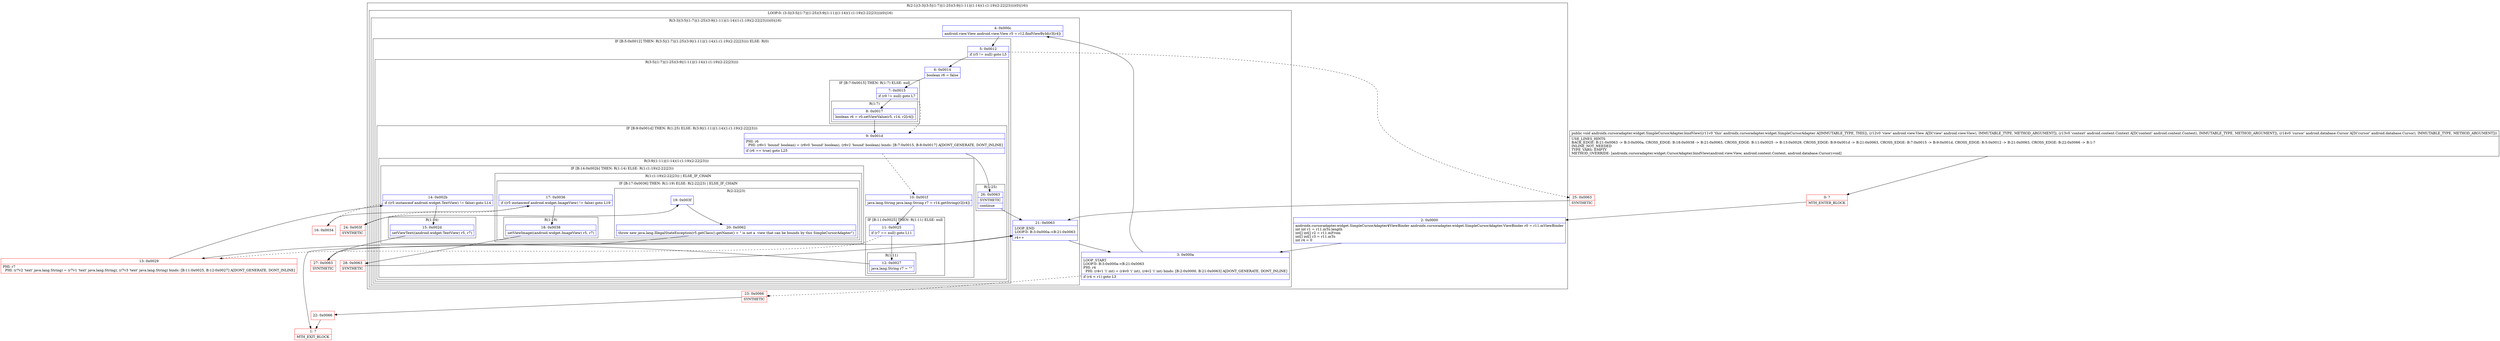 digraph "CFG forandroidx.cursoradapter.widget.SimpleCursorAdapter.bindView(Landroid\/view\/View;Landroid\/content\/Context;Landroid\/database\/Cursor;)V" {
subgraph cluster_Region_764410504 {
label = "R(2:1|(3:3|(3:5|(1:7)|(1:25)(3:9|(1:11)|(1:14)(1:(1:19)(2:22|23))))(0)|16))";
node [shape=record,color=blue];
Node_2 [shape=record,label="{2\:\ 0x0000|androidx.cursoradapter.widget.SimpleCursorAdapter$ViewBinder androidx.cursoradapter.widget.SimpleCursorAdapter.ViewBinder r0 = r11.mViewBinder\lint int r1 = r11.mTo.length\lint[] int[] r2 = r11.mFrom\lint[] int[] r3 = r11.mTo\lint r4 = 0\l}"];
subgraph cluster_LoopRegion_1035104674 {
label = "LOOP:0: (3:3|(3:5|(1:7)|(1:25)(3:9|(1:11)|(1:14)(1:(1:19)(2:22|23))))(0)|16)";
node [shape=record,color=blue];
Node_3 [shape=record,label="{3\:\ 0x000a|LOOP_START\lLOOP:0: B:3:0x000a\-\>B:21:0x0063\lPHI: r4 \l  PHI: (r4v1 'i' int) = (r4v0 'i' int), (r4v2 'i' int) binds: [B:2:0x0000, B:21:0x0063] A[DONT_GENERATE, DONT_INLINE]\l|if (r4 \< r1) goto L3\l}"];
subgraph cluster_Region_144055038 {
label = "R(3:3|(3:5|(1:7)|(1:25)(3:9|(1:11)|(1:14)(1:(1:19)(2:22|23))))(0)|16)";
node [shape=record,color=blue];
Node_4 [shape=record,label="{4\:\ 0x000c|android.view.View android.view.View r5 = r12.findViewById(r3[r4])\l}"];
subgraph cluster_IfRegion_1654958133 {
label = "IF [B:5:0x0012] THEN: R(3:5|(1:7)|(1:25)(3:9|(1:11)|(1:14)(1:(1:19)(2:22|23)))) ELSE: R(0)";
node [shape=record,color=blue];
Node_5 [shape=record,label="{5\:\ 0x0012|if (r5 != null) goto L5\l}"];
subgraph cluster_Region_1043355256 {
label = "R(3:5|(1:7)|(1:25)(3:9|(1:11)|(1:14)(1:(1:19)(2:22|23))))";
node [shape=record,color=blue];
Node_6 [shape=record,label="{6\:\ 0x0014|boolean r6 = false\l}"];
subgraph cluster_IfRegion_744059493 {
label = "IF [B:7:0x0015] THEN: R(1:7) ELSE: null";
node [shape=record,color=blue];
Node_7 [shape=record,label="{7\:\ 0x0015|if (r0 != null) goto L7\l}"];
subgraph cluster_Region_1158020018 {
label = "R(1:7)";
node [shape=record,color=blue];
Node_8 [shape=record,label="{8\:\ 0x0017|boolean r6 = r0.setViewValue(r5, r14, r2[r4])\l}"];
}
}
subgraph cluster_IfRegion_385340549 {
label = "IF [B:9:0x001d] THEN: R(1:25) ELSE: R(3:9|(1:11)|(1:14)(1:(1:19)(2:22|23)))";
node [shape=record,color=blue];
Node_9 [shape=record,label="{9\:\ 0x001d|PHI: r6 \l  PHI: (r6v1 'bound' boolean) = (r6v0 'bound' boolean), (r6v2 'bound' boolean) binds: [B:7:0x0015, B:8:0x0017] A[DONT_GENERATE, DONT_INLINE]\l|if (r6 == true) goto L25\l}"];
subgraph cluster_Region_1127745965 {
label = "R(1:25)";
node [shape=record,color=blue];
Node_26 [shape=record,label="{26\:\ 0x0063|SYNTHETIC\l|continue\l}"];
}
subgraph cluster_Region_1866172198 {
label = "R(3:9|(1:11)|(1:14)(1:(1:19)(2:22|23)))";
node [shape=record,color=blue];
Node_10 [shape=record,label="{10\:\ 0x001f|java.lang.String java.lang.String r7 = r14.getString(r2[r4])\l}"];
subgraph cluster_IfRegion_1843239135 {
label = "IF [B:11:0x0025] THEN: R(1:11) ELSE: null";
node [shape=record,color=blue];
Node_11 [shape=record,label="{11\:\ 0x0025|if (r7 == null) goto L11\l}"];
subgraph cluster_Region_1848390151 {
label = "R(1:11)";
node [shape=record,color=blue];
Node_12 [shape=record,label="{12\:\ 0x0027|java.lang.String r7 = \"\"\l}"];
}
}
subgraph cluster_IfRegion_1286990498 {
label = "IF [B:14:0x002b] THEN: R(1:14) ELSE: R(1:(1:19)(2:22|23))";
node [shape=record,color=blue];
Node_14 [shape=record,label="{14\:\ 0x002b|if ((r5 instanceof android.widget.TextView) != false) goto L14\l}"];
subgraph cluster_Region_2130986661 {
label = "R(1:14)";
node [shape=record,color=blue];
Node_15 [shape=record,label="{15\:\ 0x002d|setViewText((android.widget.TextView) r5, r7)\l}"];
}
subgraph cluster_Region_1900143652 {
label = "R(1:(1:19)(2:22|23)) | ELSE_IF_CHAIN\l";
node [shape=record,color=blue];
subgraph cluster_IfRegion_1207820881 {
label = "IF [B:17:0x0036] THEN: R(1:19) ELSE: R(2:22|23) | ELSE_IF_CHAIN\l";
node [shape=record,color=blue];
Node_17 [shape=record,label="{17\:\ 0x0036|if ((r5 instanceof android.widget.ImageView) != false) goto L19\l}"];
subgraph cluster_Region_14622619 {
label = "R(1:19)";
node [shape=record,color=blue];
Node_18 [shape=record,label="{18\:\ 0x0038|setViewImage((android.widget.ImageView) r5, r7)\l}"];
}
subgraph cluster_Region_1666975192 {
label = "R(2:22|23)";
node [shape=record,color=blue];
Node_19 [shape=record,label="{19\:\ 0x003f}"];
Node_20 [shape=record,label="{20\:\ 0x0062|throw new java.lang.IllegalStateException(r5.getClass().getName() + \" is not a  view that can be bounds by this SimpleCursorAdapter\")\l}"];
}
}
}
}
}
}
}
subgraph cluster_Region_1407938797 {
label = "R(0)";
node [shape=record,color=blue];
}
}
Node_21 [shape=record,label="{21\:\ 0x0063|LOOP_END\lLOOP:0: B:3:0x000a\-\>B:21:0x0063\l|r4++\l}"];
}
}
}
Node_0 [shape=record,color=red,label="{0\:\ ?|MTH_ENTER_BLOCK\l}"];
Node_13 [shape=record,color=red,label="{13\:\ 0x0029|PHI: r7 \l  PHI: (r7v2 'text' java.lang.String) = (r7v1 'text' java.lang.String), (r7v3 'text' java.lang.String) binds: [B:11:0x0025, B:12:0x0027] A[DONT_GENERATE, DONT_INLINE]\l}"];
Node_27 [shape=record,color=red,label="{27\:\ 0x0063|SYNTHETIC\l}"];
Node_16 [shape=record,color=red,label="{16\:\ 0x0034}"];
Node_28 [shape=record,color=red,label="{28\:\ 0x0063|SYNTHETIC\l}"];
Node_24 [shape=record,color=red,label="{24\:\ 0x003f|SYNTHETIC\l}"];
Node_1 [shape=record,color=red,label="{1\:\ ?|MTH_EXIT_BLOCK\l}"];
Node_25 [shape=record,color=red,label="{25\:\ 0x0063|SYNTHETIC\l}"];
Node_23 [shape=record,color=red,label="{23\:\ 0x0066|SYNTHETIC\l}"];
Node_22 [shape=record,color=red,label="{22\:\ 0x0066}"];
MethodNode[shape=record,label="{public void androidx.cursoradapter.widget.SimpleCursorAdapter.bindView((r11v0 'this' androidx.cursoradapter.widget.SimpleCursorAdapter A[IMMUTABLE_TYPE, THIS]), (r12v0 'view' android.view.View A[D('view' android.view.View), IMMUTABLE_TYPE, METHOD_ARGUMENT]), (r13v0 'context' android.content.Context A[D('context' android.content.Context), IMMUTABLE_TYPE, METHOD_ARGUMENT]), (r14v0 'cursor' android.database.Cursor A[D('cursor' android.database.Cursor), IMMUTABLE_TYPE, METHOD_ARGUMENT]))  | USE_LINES_HINTS\lBACK_EDGE: B:21:0x0063 \-\> B:3:0x000a, CROSS_EDGE: B:18:0x0038 \-\> B:21:0x0063, CROSS_EDGE: B:11:0x0025 \-\> B:13:0x0029, CROSS_EDGE: B:9:0x001d \-\> B:21:0x0063, CROSS_EDGE: B:7:0x0015 \-\> B:9:0x001d, CROSS_EDGE: B:5:0x0012 \-\> B:21:0x0063, CROSS_EDGE: B:22:0x0066 \-\> B:1:?\lINLINE_NOT_NEEDED\lTYPE_VARS: EMPTY\lMETHOD_OVERRIDE: [androidx.cursoradapter.widget.CursorAdapter.bindView(android.view.View, android.content.Context, android.database.Cursor):void]\l}"];
MethodNode -> Node_0;Node_2 -> Node_3;
Node_3 -> Node_4;
Node_3 -> Node_23[style=dashed];
Node_4 -> Node_5;
Node_5 -> Node_6;
Node_5 -> Node_25[style=dashed];
Node_6 -> Node_7;
Node_7 -> Node_8;
Node_7 -> Node_9[style=dashed];
Node_8 -> Node_9;
Node_9 -> Node_10[style=dashed];
Node_9 -> Node_26;
Node_26 -> Node_21;
Node_10 -> Node_11;
Node_11 -> Node_12;
Node_11 -> Node_13[style=dashed];
Node_12 -> Node_13;
Node_14 -> Node_15;
Node_14 -> Node_16[style=dashed];
Node_15 -> Node_27;
Node_17 -> Node_18;
Node_17 -> Node_24[style=dashed];
Node_18 -> Node_28;
Node_19 -> Node_20;
Node_20 -> Node_1;
Node_21 -> Node_3;
Node_0 -> Node_2;
Node_13 -> Node_14;
Node_27 -> Node_21;
Node_16 -> Node_17;
Node_28 -> Node_21;
Node_24 -> Node_19;
Node_25 -> Node_21;
Node_23 -> Node_22;
Node_22 -> Node_1;
}

